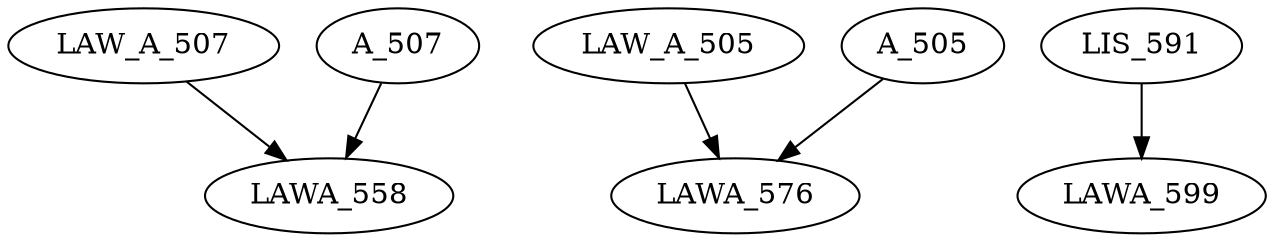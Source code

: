 digraph G {
    edge [color=black];
    LAW_A_507 -> LAWA_558;
    A_507 -> LAWA_558;
    edge [color=black];
    LAW_A_505 -> LAWA_576;
    A_505 -> LAWA_576;
    edge [color=black];
    LIS_591 -> LAWA_599;
}
